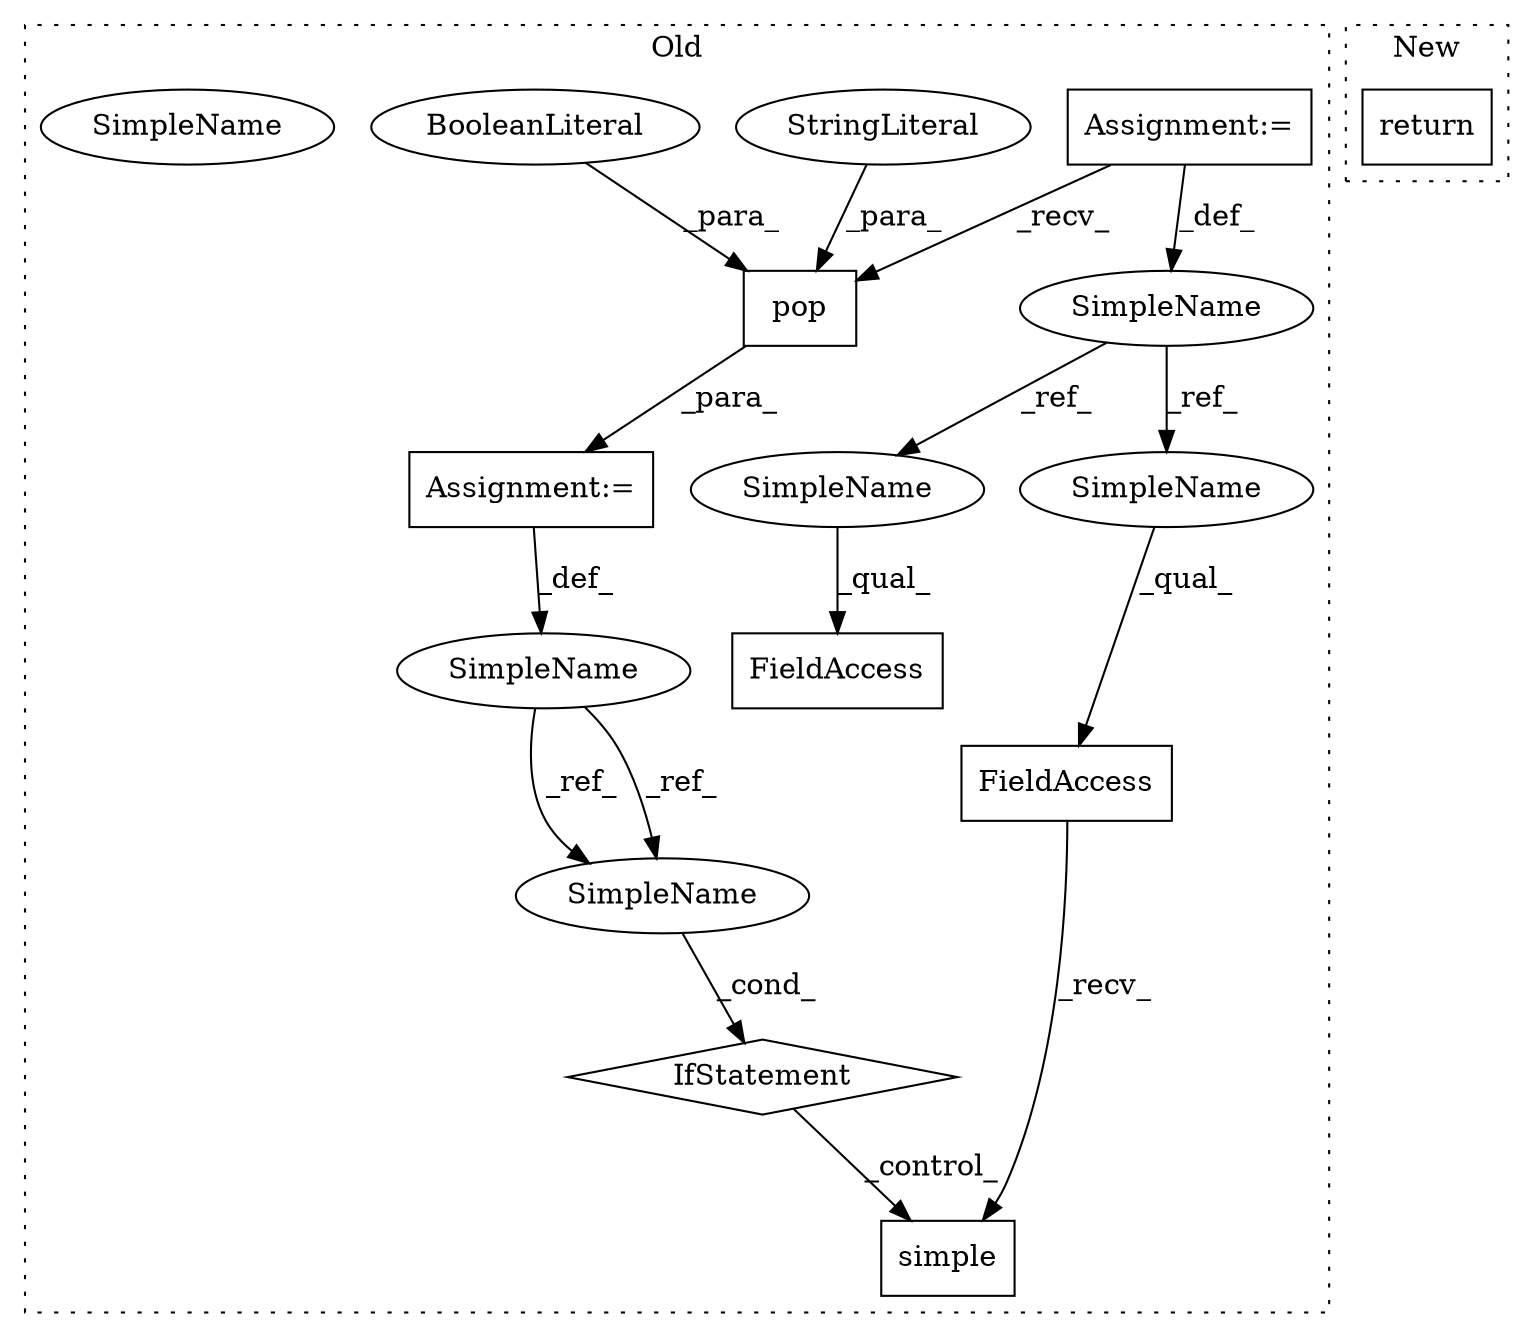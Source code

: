 digraph G {
subgraph cluster0 {
1 [label="pop" a="32" s="12228,12252" l="4,1" shape="box"];
3 [label="Assignment:=" a="7" s="12213" l="1" shape="box"];
4 [label="StringLiteral" a="45" s="12232" l="14" shape="ellipse"];
5 [label="Assignment:=" a="7" s="12182" l="13" shape="box"];
6 [label="IfStatement" a="25" s="12441" l="3" shape="diamond"];
7 [label="BooleanLiteral" a="9" s="12247" l="5" shape="ellipse"];
8 [label="simple" a="32" s="12472" l="8" shape="box"];
9 [label="FieldAccess" a="22" s="12459" l="12" shape="box"];
10 [label="SimpleName" a="42" s="12201" l="12" shape="ellipse"];
11 [label="SimpleName" a="42" s="12429" l="12" shape="ellipse"];
12 [label="SimpleName" a="42" s="12381" l="4" shape="ellipse"];
13 [label="FieldAccess" a="22" s="12444" l="12" shape="box"];
14 [label="SimpleName" a="42" s="12429" l="12" shape="ellipse"];
15 [label="SimpleName" a="42" s="12459" l="4" shape="ellipse"];
16 [label="SimpleName" a="42" s="12444" l="4" shape="ellipse"];
label = "Old";
style="dotted";
}
subgraph cluster1 {
2 [label="return" a="41" s="12620" l="7" shape="box"];
label = "New";
style="dotted";
}
1 -> 3 [label="_para_"];
3 -> 10 [label="_def_"];
4 -> 1 [label="_para_"];
5 -> 12 [label="_def_"];
5 -> 1 [label="_recv_"];
6 -> 8 [label="_control_"];
7 -> 1 [label="_para_"];
9 -> 8 [label="_recv_"];
10 -> 14 [label="_ref_"];
10 -> 14 [label="_ref_"];
12 -> 15 [label="_ref_"];
12 -> 16 [label="_ref_"];
14 -> 6 [label="_cond_"];
15 -> 9 [label="_qual_"];
16 -> 13 [label="_qual_"];
}